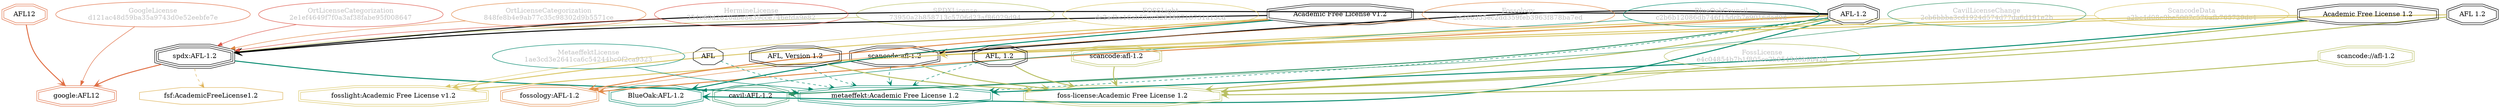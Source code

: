 strict digraph {
    node [shape=box];
    graph [splines=curved];
    36 [label="SPDXLicense\n73950a2b858713c5706d23af86029d94"
       ,fontcolor=gray
       ,color="#b8bf62"
       ,fillcolor="beige;1"
       ,shape=ellipse];
    37 [label="spdx:AFL-1.2"
       ,shape=tripleoctagon];
    38 [label="AFL-1.2"
       ,shape=doubleoctagon];
    39 [label="Academic Free License v1.2"
       ,shape=doubleoctagon];
    5446 [label="GoogleLicense\nd121ac48d59ba35a9743d0e52eebfe7e"
         ,fontcolor=gray
         ,color="#e06f45"
         ,fillcolor="beige;1"
         ,shape=ellipse];
    5447 [label="google:AFL12"
         ,color="#e06f45"
         ,shape=doubleoctagon];
    5448 [label=AFL12
         ,color="#e06f45"
         ,shape=doubleoctagon];
    5795 [label=AFL,shape=octagon];
    8734 [label="BlueOakCouncil\nc2b6b12086db746f15dcb7e9016dad0d"
         ,fontcolor=gray
         ,color="#00876c"
         ,fillcolor="beige;1"
         ,shape=ellipse];
    8735 [label="BlueOak:AFL-1.2"
         ,color="#00876c"
         ,shape=doubleoctagon];
    10136 [label="fsf:AcademicFreeLicense1.2"
          ,color="#deb256"
          ,shape=octagon];
    11474 [label="ScancodeData\na2bc4d08e9be5007c576afb765729dc4"
          ,fontcolor=gray
          ,color="#dac767"
          ,fillcolor="beige;1"
          ,shape=ellipse];
    11475 [label="scancode:afl-1.2"
          ,shape=doubleoctagon];
    11476 [label="AFL 1.2"
          ,shape=doubleoctagon];
    11477 [label="Academic Free License 1.2"
          ,shape=doubleoctagon];
    26064 [label="Fossology\n2e2e6355ec2dd359feb3963f878ba7ed"
          ,fontcolor=gray
          ,color="#e18745"
          ,fillcolor="beige;1"
          ,shape=ellipse];
    26065 [label="fossology:AFL-1.2"
          ,color="#e18745"
          ,shape=doubleoctagon];
    28569 [label="OrtLicenseCategorization\n2e1ef4649f7f0a3af38fabe95f008647"
          ,fontcolor=gray
          ,color="#dc574a"
          ,fillcolor="beige;1"
          ,shape=ellipse];
    35434 [label="OrtLicenseCategorization\n848fe8b4e9ab77c35c98302d9b5571ce"
          ,fontcolor=gray
          ,color="#e18745"
          ,fillcolor="beige;1"
          ,shape=ellipse];
    36421 [label="CavilLicenseChange\n2cb6bbba3cd1924d574d77da6d191e2b"
          ,fontcolor=gray
          ,color="#379469"
          ,fillcolor="beige;1"
          ,shape=ellipse];
    36422 [label="cavil:AFL-1.2"
          ,color="#379469"
          ,shape=doubleoctagon];
    39200 [label="MetaeffektLicense\n1ae3cd3e2641ca6c54244bc0f2ca9323"
          ,fontcolor=gray
          ,color="#00876c"
          ,fillcolor="beige;1"
          ,shape=ellipse];
    39201 [label="metaeffekt:Academic Free License 1.2"
          ,color="#00876c"
          ,shape=doubleoctagon];
    39202 [label="AFL, Version 1.2"
          ,shape=doubleoctagon];
    39203 [label="AFL, 1.2"
          ,shape=doubleoctagon];
    50026 [label="HermineLicense\n354e69d2820abe8e39cce746efda9e82"
          ,fontcolor=gray
          ,color="#dc574a"
          ,fillcolor="beige;1"
          ,shape=ellipse];
    50335 [label="FossLicense\ne4c04854b7b1f805cc2b9543d0b9b42d"
          ,fontcolor=gray
          ,color="#b8bf62"
          ,fillcolor="beige;1"
          ,shape=ellipse];
    50336 [label="foss-license:Academic Free License 1.2"
          ,color="#b8bf62"
          ,shape=doubleoctagon];
    50337 [label="scancode://afl-1.2"
          ,color="#b8bf62"
          ,shape=doubleoctagon];
    50338 [label="scancode:afl-1.2"
          ,color="#b8bf62"
          ,shape=doubleoctagon];
    51027 [label="FOSSLight\ndc2adbc16ab55ac328380710731a13cd"
          ,fontcolor=gray
          ,color="#dac767"
          ,fillcolor="beige;1"
          ,shape=ellipse];
    51028 [label="fosslight:Academic Free License v1.2"
          ,color="#dac767"
          ,shape=doubleoctagon];
    36 -> 37 [weight=0.5
             ,color="#b8bf62"];
    37 -> 5447 [style=bold
               ,arrowhead=vee
               ,weight=0.7
               ,color="#e06f45"];
    37 -> 10136 [style=dashed
                ,arrowhead=vee
                ,weight=0.5
                ,color="#deb256"];
    37 -> 39201 [style=bold
                ,arrowhead=vee
                ,weight=0.7
                ,color="#00876c"];
    38 -> 37 [style=bold
             ,arrowhead=vee
             ,weight=0.7];
    38 -> 8735 [style=bold
               ,arrowhead=vee
               ,weight=0.7
               ,color="#00876c"];
    38 -> 11475 [style=bold
                ,arrowhead=vee
                ,weight=0.7];
    38 -> 26065 [style=bold
                ,arrowhead=vee
                ,weight=0.7
                ,color="#e18745"];
    38 -> 36422 [style=bold
                ,arrowhead=vee
                ,weight=0.7
                ,color="#379469"];
    38 -> 36422 [style=bold
                ,arrowhead=vee
                ,weight=0.7
                ,color="#379469"];
    38 -> 39201 [style=dashed
                ,arrowhead=vee
                ,weight=0.5
                ,color="#00876c"];
    38 -> 50336 [style=bold
                ,arrowhead=vee
                ,weight=0.7
                ,color="#b8bf62"];
    38 -> 51028 [style=bold
                ,arrowhead=vee
                ,weight=0.7
                ,color="#dac767"];
    39 -> 37 [style=bold
             ,arrowhead=vee
             ,weight=0.7];
    39 -> 8735 [style=bold
               ,arrowhead=vee
               ,weight=0.7
               ,color="#00876c"];
    39 -> 26065 [style=bold
                ,arrowhead=vee
                ,weight=0.7
                ,color="#e18745"];
    39 -> 51028 [style=bold
                ,arrowhead=vee
                ,weight=0.7
                ,color="#dac767"];
    5446 -> 5447 [weight=0.5
                 ,color="#e06f45"];
    5448 -> 5447 [style=bold
                 ,arrowhead=vee
                 ,weight=0.7
                 ,color="#e06f45"];
    5795 -> 39201 [style=dashed
                  ,arrowhead=vee
                  ,weight=0.5
                  ,color="#00876c"];
    8734 -> 8735 [weight=0.5
                 ,color="#00876c"];
    11474 -> 11475 [weight=0.5
                   ,color="#dac767"];
    11475 -> 39201 [style=dashed
                   ,arrowhead=vee
                   ,weight=0.5
                   ,color="#00876c"];
    11475 -> 50336 [style=bold
                   ,arrowhead=vee
                   ,weight=0.7
                   ,color="#b8bf62"];
    11476 -> 11475 [style=bold
                   ,arrowhead=vee
                   ,weight=0.7
                   ,color="#dac767"];
    11476 -> 50336 [style=bold
                   ,arrowhead=vee
                   ,weight=0.7
                   ,color="#b8bf62"];
    11477 -> 11475 [style=bold
                   ,arrowhead=vee
                   ,weight=0.7
                   ,color="#dac767"];
    11477 -> 39201 [style=bold
                   ,arrowhead=vee
                   ,weight=0.7
                   ,color="#00876c"];
    11477 -> 50336 [style=bold
                   ,arrowhead=vee
                   ,weight=0.7
                   ,color="#b8bf62"];
    26064 -> 26065 [weight=0.5
                   ,color="#e18745"];
    28569 -> 37 [weight=0.5
                ,color="#dc574a"];
    35434 -> 37 [weight=0.5
                ,color="#e18745"];
    36421 -> 36422 [weight=0.5
                   ,color="#379469"];
    39200 -> 39201 [weight=0.5
                   ,color="#00876c"];
    39202 -> 39201 [style=dashed
                   ,arrowhead=vee
                   ,weight=0.5
                   ,color="#00876c"];
    39202 -> 50336 [style=bold
                   ,arrowhead=vee
                   ,weight=0.7
                   ,color="#b8bf62"];
    39203 -> 39201 [style=dashed
                   ,arrowhead=vee
                   ,weight=0.5
                   ,color="#00876c"];
    39203 -> 50336 [style=bold
                   ,arrowhead=vee
                   ,weight=0.7
                   ,color="#b8bf62"];
    50026 -> 37 [weight=0.5
                ,color="#dc574a"];
    50335 -> 50336 [weight=0.5
                   ,color="#b8bf62"];
    50337 -> 50336 [style=bold
                   ,arrowhead=vee
                   ,weight=0.7
                   ,color="#b8bf62"];
    50338 -> 50336 [style=bold
                   ,arrowhead=vee
                   ,weight=0.7
                   ,color="#b8bf62"];
    51027 -> 51028 [weight=0.5
                   ,color="#dac767"];
}
